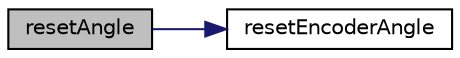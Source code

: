 digraph "resetAngle"
{
 // INTERACTIVE_SVG=YES
 // LATEX_PDF_SIZE
  edge [fontname="Helvetica",fontsize="10",labelfontname="Helvetica",labelfontsize="10"];
  node [fontname="Helvetica",fontsize="10",shape=record];
  rankdir="LR";
  Node6 [label="resetAngle",height=0.2,width=0.4,color="black", fillcolor="grey75", style="filled", fontcolor="black",tooltip=" "];
  Node6 -> Node7 [color="midnightblue",fontsize="10",style="solid",fontname="Helvetica"];
  Node7 [label="resetEncoderAngle",height=0.2,width=0.4,color="black", fillcolor="white", style="filled",URL="$encoder_8h.html#a3fc84256dfb2593e3439a52964bf3fcb",tooltip=" "];
}

